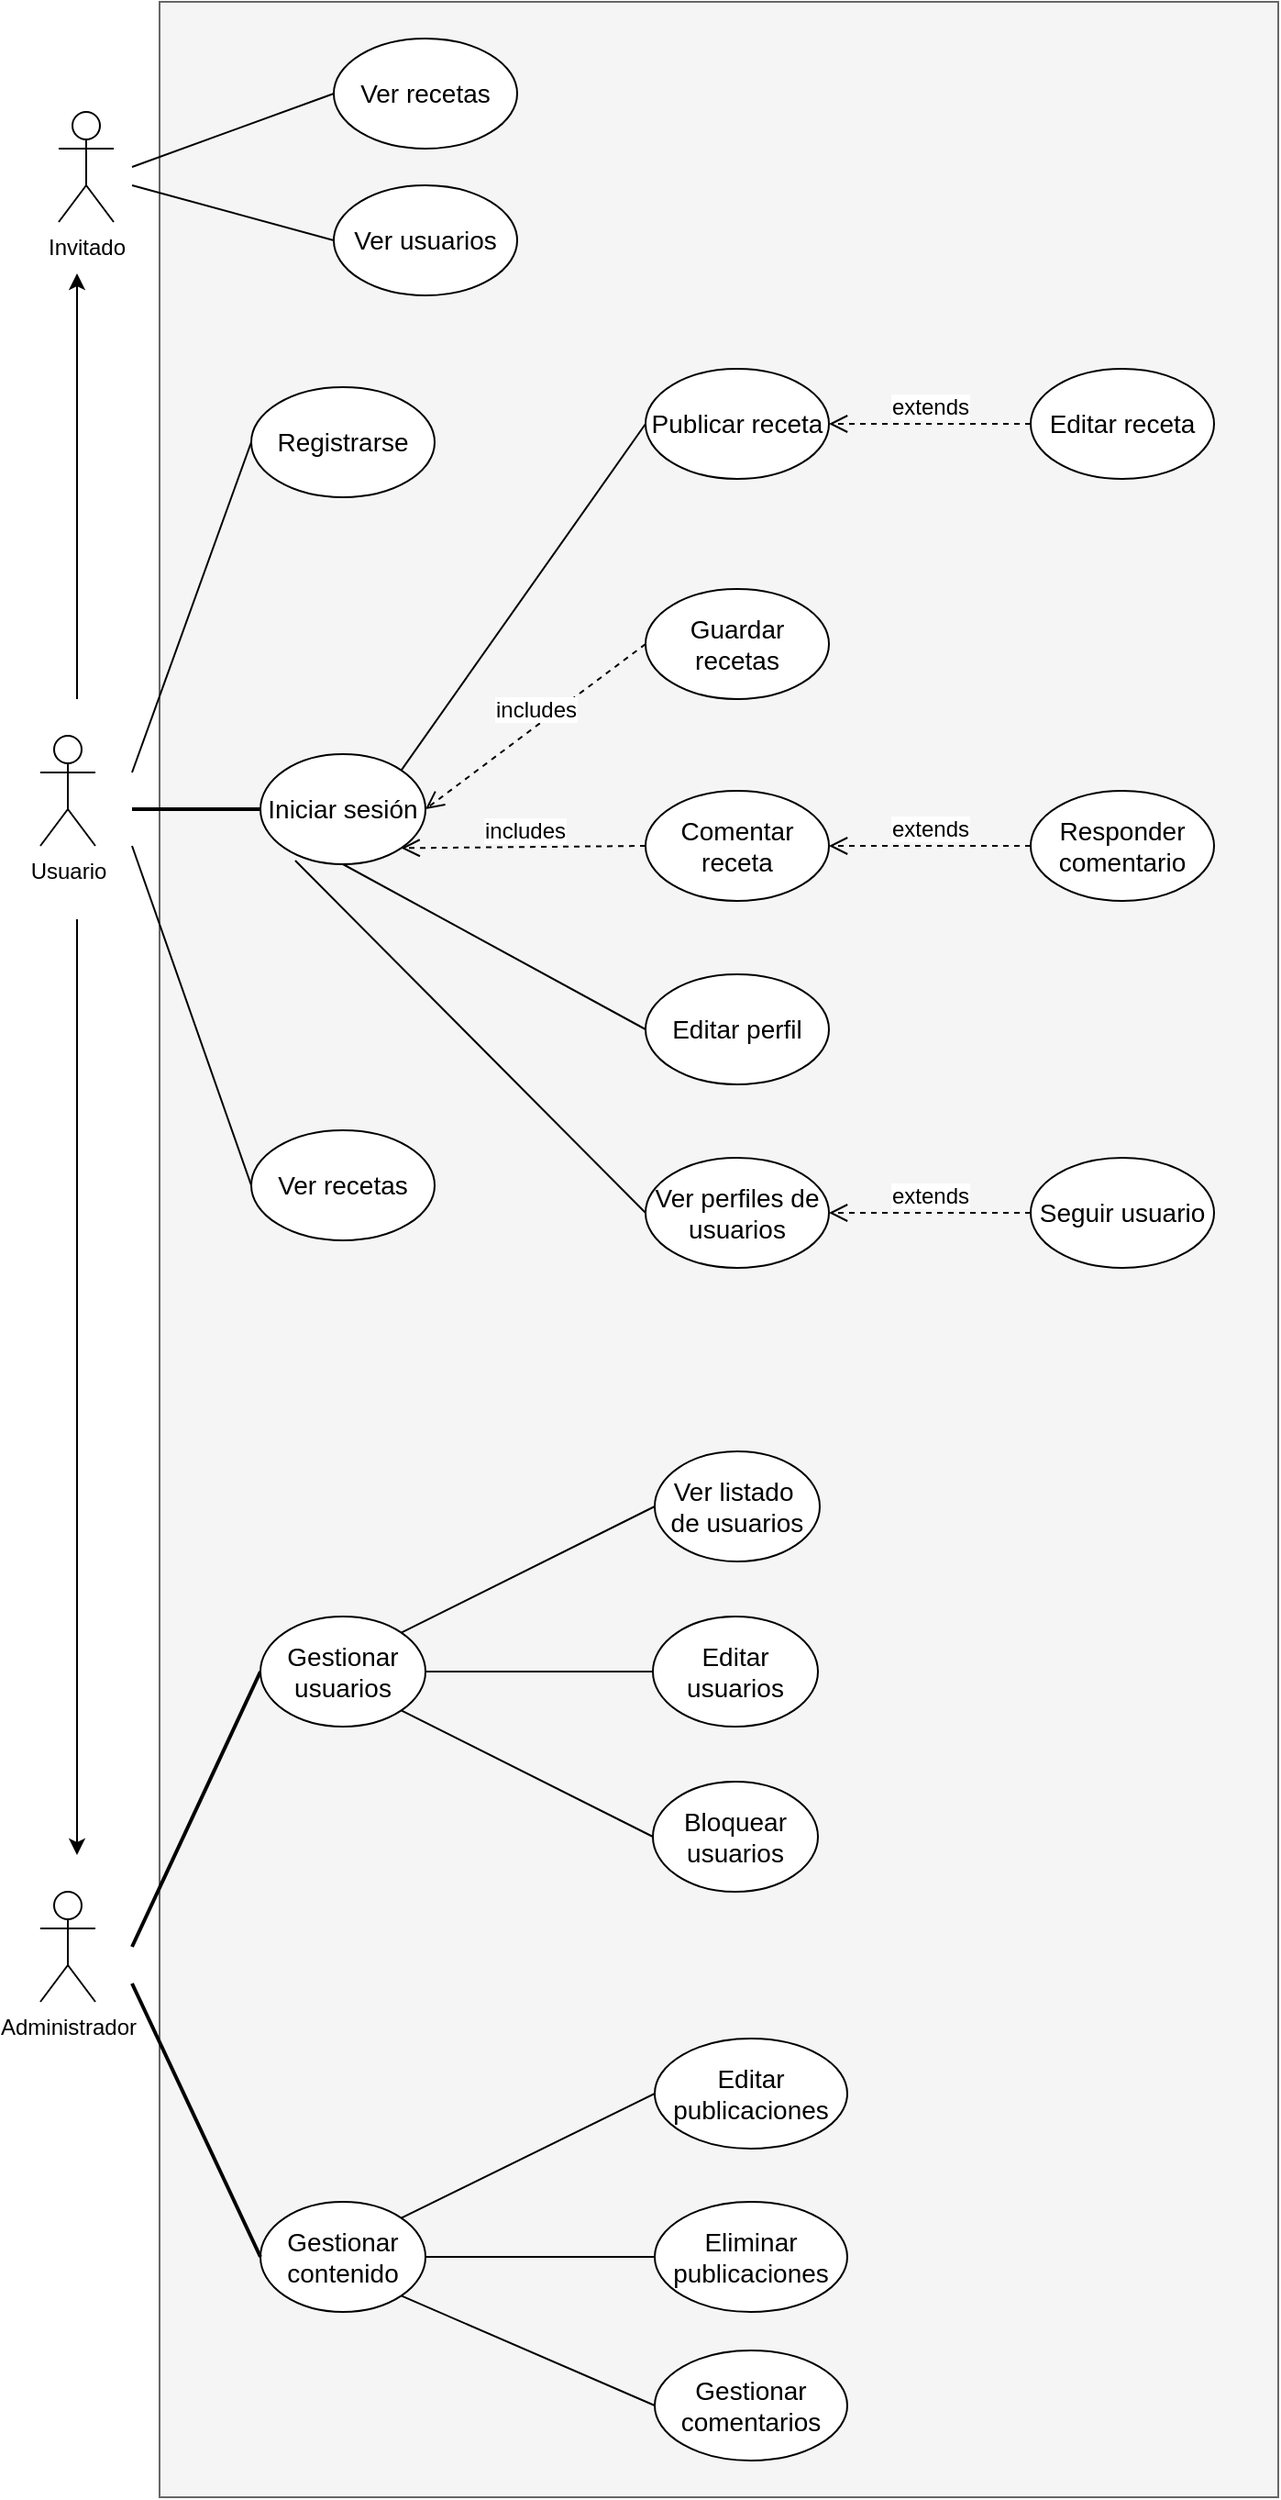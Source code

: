 <mxfile version="26.2.13">
  <diagram name="Página-1" id="jImxCCG5NeH7f05Fq8gX">
    <mxGraphModel dx="1680" dy="924" grid="1" gridSize="10" guides="1" tooltips="1" connect="1" arrows="1" fold="1" page="1" pageScale="1" pageWidth="827" pageHeight="1169" math="0" shadow="0">
      <root>
        <mxCell id="0" />
        <mxCell id="1" parent="0" />
        <mxCell id="b0XYPgvStII4nHX-v08S-11" value="" style="rounded=0;whiteSpace=wrap;html=1;fillColor=#f5f5f5;fontColor=#333333;strokeColor=#666666;" parent="1" vertex="1">
          <mxGeometry x="115" y="80" width="610" height="1360" as="geometry" />
        </mxCell>
        <mxCell id="b0XYPgvStII4nHX-v08S-1" value="Administrador" style="shape=umlActor;verticalLabelPosition=bottom;verticalAlign=top;html=1;outlineConnect=0;" parent="1" vertex="1">
          <mxGeometry x="50" y="1110" width="30" height="60" as="geometry" />
        </mxCell>
        <mxCell id="b0XYPgvStII4nHX-v08S-2" value="&lt;font style=&quot;font-size: 14px;&quot;&gt;Registrarse&lt;/font&gt;" style="ellipse;whiteSpace=wrap;html=1;" parent="1" vertex="1">
          <mxGeometry x="165" y="290" width="100" height="60" as="geometry" />
        </mxCell>
        <mxCell id="b0XYPgvStII4nHX-v08S-4" value="&lt;font style=&quot;font-size: 14px;&quot;&gt;Iniciar sesión&lt;/font&gt;" style="ellipse;whiteSpace=wrap;html=1;" parent="1" vertex="1">
          <mxGeometry x="170" y="490" width="90" height="60" as="geometry" />
        </mxCell>
        <mxCell id="b0XYPgvStII4nHX-v08S-5" value="" style="endArrow=none;html=1;rounded=0;entryX=0;entryY=0.5;entryDx=0;entryDy=0;" parent="1" target="b0XYPgvStII4nHX-v08S-2" edge="1">
          <mxGeometry width="50" height="50" relative="1" as="geometry">
            <mxPoint x="100" y="500" as="sourcePoint" />
            <mxPoint x="420" y="550" as="targetPoint" />
          </mxGeometry>
        </mxCell>
        <mxCell id="b0XYPgvStII4nHX-v08S-12" value="&lt;font style=&quot;font-size: 14px;&quot;&gt;Publicar receta&lt;/font&gt;" style="ellipse;whiteSpace=wrap;html=1;" parent="1" vertex="1">
          <mxGeometry x="380" y="280" width="100" height="60" as="geometry" />
        </mxCell>
        <mxCell id="b0XYPgvStII4nHX-v08S-13" value="&lt;span style=&quot;font-size: 14px;&quot;&gt;Ver recetas&lt;/span&gt;" style="ellipse;whiteSpace=wrap;html=1;" parent="1" vertex="1">
          <mxGeometry x="165" y="695" width="100" height="60" as="geometry" />
        </mxCell>
        <mxCell id="b0XYPgvStII4nHX-v08S-14" value="&lt;font style=&quot;font-size: 14px;&quot;&gt;Comentar receta&lt;/font&gt;" style="ellipse;whiteSpace=wrap;html=1;" parent="1" vertex="1">
          <mxGeometry x="380" y="510" width="100" height="60" as="geometry" />
        </mxCell>
        <mxCell id="b0XYPgvStII4nHX-v08S-15" value="&lt;font style=&quot;font-size: 14px;&quot;&gt;Editar perfil&lt;/font&gt;" style="ellipse;whiteSpace=wrap;html=1;" parent="1" vertex="1">
          <mxGeometry x="380" y="610" width="100" height="60" as="geometry" />
        </mxCell>
        <mxCell id="b0XYPgvStII4nHX-v08S-16" value="&lt;font style=&quot;font-size: 14px;&quot;&gt;Seguir usuario&lt;/font&gt;" style="ellipse;whiteSpace=wrap;html=1;" parent="1" vertex="1">
          <mxGeometry x="590" y="710" width="100" height="60" as="geometry" />
        </mxCell>
        <mxCell id="b0XYPgvStII4nHX-v08S-17" value="&lt;font style=&quot;font-size: 14px;&quot;&gt;Responder comentario&lt;/font&gt;" style="ellipse;whiteSpace=wrap;html=1;" parent="1" vertex="1">
          <mxGeometry x="590" y="510" width="100" height="60" as="geometry" />
        </mxCell>
        <mxCell id="b0XYPgvStII4nHX-v08S-18" value="&lt;font style=&quot;font-size: 14px;&quot;&gt;Editar receta&lt;/font&gt;" style="ellipse;whiteSpace=wrap;html=1;" parent="1" vertex="1">
          <mxGeometry x="590" y="280" width="100" height="60" as="geometry" />
        </mxCell>
        <mxCell id="b0XYPgvStII4nHX-v08S-19" value="&lt;font style=&quot;font-size: 14px;&quot;&gt;Ver perfiles de usuarios&lt;/font&gt;" style="ellipse;whiteSpace=wrap;html=1;" parent="1" vertex="1">
          <mxGeometry x="380" y="710" width="100" height="60" as="geometry" />
        </mxCell>
        <mxCell id="b0XYPgvStII4nHX-v08S-21" value="&lt;font style=&quot;font-size: 14px;&quot;&gt;Guardar recetas&lt;/font&gt;" style="ellipse;whiteSpace=wrap;html=1;" parent="1" vertex="1">
          <mxGeometry x="380" y="400" width="100" height="60" as="geometry" />
        </mxCell>
        <mxCell id="b0XYPgvStII4nHX-v08S-23" value="" style="endArrow=none;html=1;rounded=0;entryX=0;entryY=0.5;entryDx=0;entryDy=0;" parent="1" target="b0XYPgvStII4nHX-v08S-13" edge="1">
          <mxGeometry width="50" height="50" relative="1" as="geometry">
            <mxPoint x="100" y="540" as="sourcePoint" />
            <mxPoint x="430" y="450" as="targetPoint" />
          </mxGeometry>
        </mxCell>
        <mxCell id="b0XYPgvStII4nHX-v08S-33" value="&lt;font style=&quot;font-size: 12px;&quot;&gt;includes&lt;/font&gt;" style="html=1;verticalAlign=bottom;endArrow=open;dashed=1;endSize=8;curved=0;rounded=0;exitX=0;exitY=0.5;exitDx=0;exitDy=0;entryX=1;entryY=1;entryDx=0;entryDy=0;" parent="1" source="b0XYPgvStII4nHX-v08S-14" target="b0XYPgvStII4nHX-v08S-4" edge="1">
          <mxGeometry relative="1" as="geometry">
            <mxPoint x="484" y="520" as="sourcePoint" />
            <mxPoint x="540" y="620" as="targetPoint" />
          </mxGeometry>
        </mxCell>
        <mxCell id="b0XYPgvStII4nHX-v08S-35" value="&lt;font style=&quot;font-size: 12px;&quot;&gt;includes&lt;/font&gt;" style="html=1;verticalAlign=bottom;endArrow=open;dashed=1;endSize=8;curved=0;rounded=0;exitX=0;exitY=0.5;exitDx=0;exitDy=0;entryX=1;entryY=0.5;entryDx=0;entryDy=0;" parent="1" source="b0XYPgvStII4nHX-v08S-21" target="b0XYPgvStII4nHX-v08S-4" edge="1">
          <mxGeometry relative="1" as="geometry">
            <mxPoint x="484" y="520" as="sourcePoint" />
            <mxPoint x="540" y="480" as="targetPoint" />
          </mxGeometry>
        </mxCell>
        <mxCell id="b0XYPgvStII4nHX-v08S-39" value="&lt;font style=&quot;font-size: 12px;&quot;&gt;extends&lt;/font&gt;" style="html=1;verticalAlign=bottom;endArrow=open;dashed=1;endSize=8;curved=0;rounded=0;exitX=0;exitY=0.5;exitDx=0;exitDy=0;entryX=1;entryY=0.5;entryDx=0;entryDy=0;" parent="1" source="b0XYPgvStII4nHX-v08S-18" target="b0XYPgvStII4nHX-v08S-12" edge="1">
          <mxGeometry relative="1" as="geometry">
            <mxPoint x="673" y="339" as="sourcePoint" />
            <mxPoint x="540" y="340" as="targetPoint" />
          </mxGeometry>
        </mxCell>
        <mxCell id="b0XYPgvStII4nHX-v08S-40" value="&lt;font style=&quot;font-size: 12px;&quot;&gt;extends&lt;/font&gt;" style="html=1;verticalAlign=bottom;endArrow=open;dashed=1;endSize=8;curved=0;rounded=0;exitX=0;exitY=0.5;exitDx=0;exitDy=0;entryX=1;entryY=0.5;entryDx=0;entryDy=0;" parent="1" source="b0XYPgvStII4nHX-v08S-17" target="b0XYPgvStII4nHX-v08S-14" edge="1">
          <mxGeometry relative="1" as="geometry">
            <mxPoint x="570" y="320" as="sourcePoint" />
            <mxPoint x="490" y="320" as="targetPoint" />
          </mxGeometry>
        </mxCell>
        <mxCell id="b0XYPgvStII4nHX-v08S-41" value="" style="endArrow=none;html=1;rounded=0;entryX=0;entryY=0.5;entryDx=0;entryDy=0;strokeWidth=2;" parent="1" target="b0XYPgvStII4nHX-v08S-4" edge="1">
          <mxGeometry width="50" height="50" relative="1" as="geometry">
            <mxPoint x="100" y="520" as="sourcePoint" />
            <mxPoint x="175" y="690" as="targetPoint" />
          </mxGeometry>
        </mxCell>
        <mxCell id="b0XYPgvStII4nHX-v08S-45" value="" style="endArrow=classic;html=1;rounded=0;" parent="1" edge="1">
          <mxGeometry width="50" height="50" relative="1" as="geometry">
            <mxPoint x="70" y="580" as="sourcePoint" />
            <mxPoint x="70" y="1090" as="targetPoint" />
          </mxGeometry>
        </mxCell>
        <mxCell id="b0XYPgvStII4nHX-v08S-46" value="&lt;font style=&quot;font-size: 12px;&quot;&gt;extends&lt;/font&gt;" style="html=1;verticalAlign=bottom;endArrow=open;dashed=1;endSize=8;curved=0;rounded=0;exitX=0;exitY=0.5;exitDx=0;exitDy=0;entryX=1;entryY=0.5;entryDx=0;entryDy=0;" parent="1" source="b0XYPgvStII4nHX-v08S-16" target="b0XYPgvStII4nHX-v08S-19" edge="1">
          <mxGeometry relative="1" as="geometry">
            <mxPoint x="590" y="679.5" as="sourcePoint" />
            <mxPoint x="480" y="679.5" as="targetPoint" />
          </mxGeometry>
        </mxCell>
        <mxCell id="b0XYPgvStII4nHX-v08S-47" value="Usuario" style="shape=umlActor;verticalLabelPosition=bottom;verticalAlign=top;html=1;outlineConnect=0;" parent="1" vertex="1">
          <mxGeometry x="50" y="480" width="30" height="60" as="geometry" />
        </mxCell>
        <mxCell id="b0XYPgvStII4nHX-v08S-49" value="" style="endArrow=none;html=1;rounded=0;entryX=1;entryY=0;entryDx=0;entryDy=0;exitX=0;exitY=0.5;exitDx=0;exitDy=0;" parent="1" source="b0XYPgvStII4nHX-v08S-12" target="b0XYPgvStII4nHX-v08S-4" edge="1">
          <mxGeometry width="50" height="50" relative="1" as="geometry">
            <mxPoint x="110" y="510" as="sourcePoint" />
            <mxPoint x="175" y="330" as="targetPoint" />
          </mxGeometry>
        </mxCell>
        <mxCell id="b0XYPgvStII4nHX-v08S-50" value="" style="endArrow=none;html=1;rounded=0;entryX=0.5;entryY=1;entryDx=0;entryDy=0;exitX=0;exitY=0.5;exitDx=0;exitDy=0;" parent="1" source="b0XYPgvStII4nHX-v08S-15" target="b0XYPgvStII4nHX-v08S-4" edge="1">
          <mxGeometry width="50" height="50" relative="1" as="geometry">
            <mxPoint x="390" y="320" as="sourcePoint" />
            <mxPoint x="275" y="330" as="targetPoint" />
          </mxGeometry>
        </mxCell>
        <mxCell id="b0XYPgvStII4nHX-v08S-51" value="" style="endArrow=none;html=1;rounded=0;exitX=0;exitY=0.5;exitDx=0;exitDy=0;entryX=0.211;entryY=0.967;entryDx=0;entryDy=0;entryPerimeter=0;" parent="1" source="b0XYPgvStII4nHX-v08S-19" target="b0XYPgvStII4nHX-v08S-4" edge="1">
          <mxGeometry width="50" height="50" relative="1" as="geometry">
            <mxPoint x="390" y="650" as="sourcePoint" />
            <mxPoint x="275" y="735" as="targetPoint" />
          </mxGeometry>
        </mxCell>
        <mxCell id="b0XYPgvStII4nHX-v08S-53" value="" style="endArrow=none;html=1;rounded=0;entryX=0;entryY=0.5;entryDx=0;entryDy=0;strokeWidth=2;" parent="1" target="b0XYPgvStII4nHX-v08S-54" edge="1">
          <mxGeometry width="50" height="50" relative="1" as="geometry">
            <mxPoint x="100" y="1140" as="sourcePoint" />
            <mxPoint x="165" y="1150" as="targetPoint" />
          </mxGeometry>
        </mxCell>
        <mxCell id="b0XYPgvStII4nHX-v08S-54" value="&lt;font style=&quot;font-size: 14px;&quot;&gt;Gestionar usuarios&lt;/font&gt;" style="ellipse;whiteSpace=wrap;html=1;" parent="1" vertex="1">
          <mxGeometry x="170" y="960" width="90" height="60" as="geometry" />
        </mxCell>
        <mxCell id="b0XYPgvStII4nHX-v08S-56" value="&lt;font style=&quot;font-size: 14px;&quot;&gt;Ver listado&amp;nbsp; de usuarios&lt;/font&gt;" style="ellipse;whiteSpace=wrap;html=1;" parent="1" vertex="1">
          <mxGeometry x="385" y="870" width="90" height="60" as="geometry" />
        </mxCell>
        <mxCell id="b0XYPgvStII4nHX-v08S-57" value="&lt;font style=&quot;font-size: 14px;&quot;&gt;Bloquear usuarios&lt;/font&gt;" style="ellipse;whiteSpace=wrap;html=1;" parent="1" vertex="1">
          <mxGeometry x="384" y="1050" width="90" height="60" as="geometry" />
        </mxCell>
        <mxCell id="b0XYPgvStII4nHX-v08S-58" value="&lt;font style=&quot;font-size: 14px;&quot;&gt;Editar usuarios&lt;/font&gt;" style="ellipse;whiteSpace=wrap;html=1;" parent="1" vertex="1">
          <mxGeometry x="384" y="960" width="90" height="60" as="geometry" />
        </mxCell>
        <mxCell id="b0XYPgvStII4nHX-v08S-59" value="" style="html=1;verticalAlign=bottom;endArrow=none;endSize=8;curved=0;rounded=0;exitX=0;exitY=0.5;exitDx=0;exitDy=0;entryX=1;entryY=0;entryDx=0;entryDy=0;startFill=0;" parent="1" source="b0XYPgvStII4nHX-v08S-56" target="b0XYPgvStII4nHX-v08S-54" edge="1">
          <mxGeometry relative="1" as="geometry">
            <mxPoint x="600" y="770" as="sourcePoint" />
            <mxPoint x="490" y="770" as="targetPoint" />
          </mxGeometry>
        </mxCell>
        <mxCell id="b0XYPgvStII4nHX-v08S-60" value="" style="html=1;verticalAlign=bottom;endArrow=none;endSize=8;curved=0;rounded=0;exitX=0;exitY=0.5;exitDx=0;exitDy=0;entryX=1;entryY=0.5;entryDx=0;entryDy=0;startFill=0;" parent="1" source="b0XYPgvStII4nHX-v08S-58" target="b0XYPgvStII4nHX-v08S-54" edge="1">
          <mxGeometry relative="1" as="geometry">
            <mxPoint x="395" y="910" as="sourcePoint" />
            <mxPoint x="225" y="970" as="targetPoint" />
            <mxPoint as="offset" />
          </mxGeometry>
        </mxCell>
        <mxCell id="b0XYPgvStII4nHX-v08S-61" value="" style="html=1;verticalAlign=bottom;endArrow=none;endSize=8;curved=0;rounded=0;exitX=0;exitY=0.5;exitDx=0;exitDy=0;entryX=1;entryY=1;entryDx=0;entryDy=0;startFill=0;" parent="1" source="b0XYPgvStII4nHX-v08S-57" target="b0XYPgvStII4nHX-v08S-54" edge="1">
          <mxGeometry relative="1" as="geometry">
            <mxPoint x="385" y="1080" as="sourcePoint" />
            <mxPoint x="270" y="1000" as="targetPoint" />
          </mxGeometry>
        </mxCell>
        <mxCell id="b0XYPgvStII4nHX-v08S-62" value="&lt;font style=&quot;font-size: 14px;&quot;&gt;Gestionar contenido&lt;/font&gt;" style="ellipse;whiteSpace=wrap;html=1;" parent="1" vertex="1">
          <mxGeometry x="170" y="1279" width="90" height="60" as="geometry" />
        </mxCell>
        <mxCell id="b0XYPgvStII4nHX-v08S-63" value="" style="endArrow=none;html=1;rounded=0;entryX=0;entryY=0.5;entryDx=0;entryDy=0;strokeWidth=2;" parent="1" target="b0XYPgvStII4nHX-v08S-62" edge="1">
          <mxGeometry width="50" height="50" relative="1" as="geometry">
            <mxPoint x="100" y="1160" as="sourcePoint" />
            <mxPoint x="180" y="1060" as="targetPoint" />
          </mxGeometry>
        </mxCell>
        <mxCell id="b0XYPgvStII4nHX-v08S-64" value="&lt;font style=&quot;font-size: 14px;&quot;&gt;Editar publicaciones&lt;/font&gt;" style="ellipse;whiteSpace=wrap;html=1;" parent="1" vertex="1">
          <mxGeometry x="385" y="1190" width="105" height="60" as="geometry" />
        </mxCell>
        <mxCell id="b0XYPgvStII4nHX-v08S-65" value="" style="html=1;verticalAlign=bottom;endArrow=none;endSize=8;curved=0;rounded=0;exitX=0;exitY=0.5;exitDx=0;exitDy=0;entryX=1;entryY=0;entryDx=0;entryDy=0;startFill=0;" parent="1" source="b0XYPgvStII4nHX-v08S-64" target="b0XYPgvStII4nHX-v08S-62" edge="1">
          <mxGeometry relative="1" as="geometry">
            <mxPoint x="599" y="1080" as="sourcePoint" />
            <mxPoint x="246" y="1279" as="targetPoint" />
          </mxGeometry>
        </mxCell>
        <mxCell id="b0XYPgvStII4nHX-v08S-66" value="&lt;font style=&quot;font-size: 14px;&quot;&gt;Eliminar publicaciones&lt;/font&gt;" style="ellipse;whiteSpace=wrap;html=1;" parent="1" vertex="1">
          <mxGeometry x="385" y="1279" width="105" height="60" as="geometry" />
        </mxCell>
        <mxCell id="b0XYPgvStII4nHX-v08S-67" value="" style="html=1;verticalAlign=bottom;endArrow=none;endSize=8;curved=0;rounded=0;exitX=0;exitY=0.5;exitDx=0;exitDy=0;entryX=1;entryY=0.5;entryDx=0;entryDy=0;startFill=0;" parent="1" source="b0XYPgvStII4nHX-v08S-66" target="b0XYPgvStII4nHX-v08S-62" edge="1">
          <mxGeometry relative="1" as="geometry">
            <mxPoint x="633" y="1200" as="sourcePoint" />
            <mxPoint x="280" y="1399" as="targetPoint" />
          </mxGeometry>
        </mxCell>
        <mxCell id="b0XYPgvStII4nHX-v08S-70" value="&lt;font style=&quot;font-size: 14px;&quot;&gt;Gestionar comentarios&lt;/font&gt;" style="ellipse;whiteSpace=wrap;html=1;" parent="1" vertex="1">
          <mxGeometry x="385" y="1360" width="105" height="60" as="geometry" />
        </mxCell>
        <mxCell id="b0XYPgvStII4nHX-v08S-71" value="" style="html=1;verticalAlign=bottom;endArrow=none;endSize=8;curved=0;rounded=0;exitX=0;exitY=0.5;exitDx=0;exitDy=0;entryX=1;entryY=1;entryDx=0;entryDy=0;startFill=0;" parent="1" source="b0XYPgvStII4nHX-v08S-70" target="b0XYPgvStII4nHX-v08S-62" edge="1">
          <mxGeometry relative="1" as="geometry">
            <mxPoint x="630.5" y="1291" as="sourcePoint" />
            <mxPoint x="257.5" y="1400" as="targetPoint" />
          </mxGeometry>
        </mxCell>
        <mxCell id="CWaefkFl-PVKmC35nfds-1" value="Invitado" style="shape=umlActor;verticalLabelPosition=bottom;verticalAlign=top;html=1;outlineConnect=0;" vertex="1" parent="1">
          <mxGeometry x="60" y="140" width="30" height="60" as="geometry" />
        </mxCell>
        <mxCell id="CWaefkFl-PVKmC35nfds-4" value="" style="endArrow=classic;html=1;rounded=0;" edge="1" parent="1">
          <mxGeometry width="50" height="50" relative="1" as="geometry">
            <mxPoint x="70" y="460" as="sourcePoint" />
            <mxPoint x="70" y="228" as="targetPoint" />
          </mxGeometry>
        </mxCell>
        <mxCell id="CWaefkFl-PVKmC35nfds-6" value="&lt;span style=&quot;font-size: 14px;&quot;&gt;Ver recetas&lt;/span&gt;" style="ellipse;whiteSpace=wrap;html=1;" vertex="1" parent="1">
          <mxGeometry x="210" y="100" width="100" height="60" as="geometry" />
        </mxCell>
        <mxCell id="CWaefkFl-PVKmC35nfds-7" value="" style="endArrow=none;html=1;rounded=0;entryX=0;entryY=0.5;entryDx=0;entryDy=0;" edge="1" parent="1" target="CWaefkFl-PVKmC35nfds-6">
          <mxGeometry width="50" height="50" relative="1" as="geometry">
            <mxPoint x="100" y="170" as="sourcePoint" />
            <mxPoint x="462.5" y="70" as="targetPoint" />
          </mxGeometry>
        </mxCell>
        <mxCell id="CWaefkFl-PVKmC35nfds-8" value="&lt;span style=&quot;font-size: 14px;&quot;&gt;Ver usuarios&lt;/span&gt;" style="ellipse;whiteSpace=wrap;html=1;" vertex="1" parent="1">
          <mxGeometry x="210" y="180" width="100" height="60" as="geometry" />
        </mxCell>
        <mxCell id="CWaefkFl-PVKmC35nfds-9" value="" style="endArrow=none;html=1;rounded=0;entryX=0;entryY=0.5;entryDx=0;entryDy=0;" edge="1" parent="1" target="CWaefkFl-PVKmC35nfds-8">
          <mxGeometry width="50" height="50" relative="1" as="geometry">
            <mxPoint x="100" y="180" as="sourcePoint" />
            <mxPoint x="472.5" y="90" as="targetPoint" />
          </mxGeometry>
        </mxCell>
      </root>
    </mxGraphModel>
  </diagram>
</mxfile>
